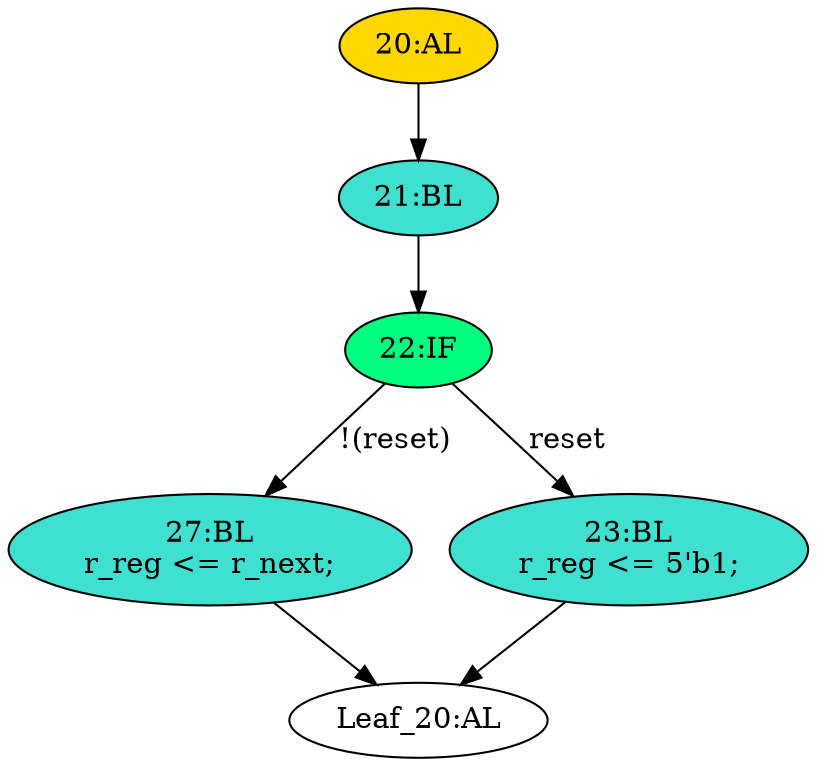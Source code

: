 strict digraph "" {
	node [label="\N"];
	"20:AL"	[ast="<pyverilog.vparser.ast.Always object at 0x7f496a1b41d0>",
		clk_sens=True,
		fillcolor=gold,
		label="20:AL",
		sens="['clk', 'reset']",
		statements="[]",
		style=filled,
		typ=Always,
		use_var="['reset', 'r_next']"];
	"21:BL"	[ast="<pyverilog.vparser.ast.Block object at 0x7f496a1b4350>",
		fillcolor=turquoise,
		label="21:BL",
		statements="[]",
		style=filled,
		typ=Block];
	"20:AL" -> "21:BL"	[cond="[]",
		lineno=None];
	"22:IF"	[ast="<pyverilog.vparser.ast.IfStatement object at 0x7f496a1b4390>",
		fillcolor=springgreen,
		label="22:IF",
		statements="[]",
		style=filled,
		typ=IfStatement];
	"21:BL" -> "22:IF"	[cond="[]",
		lineno=None];
	"27:BL"	[ast="<pyverilog.vparser.ast.Block object at 0x7f496a1b4410>",
		fillcolor=turquoise,
		label="27:BL
r_reg <= r_next;",
		statements="[<pyverilog.vparser.ast.NonblockingSubstitution object at 0x7f496a1b4450>]",
		style=filled,
		typ=Block];
	"22:IF" -> "27:BL"	[cond="['reset']",
		label="!(reset)",
		lineno=22];
	"23:BL"	[ast="<pyverilog.vparser.ast.Block object at 0x7f496a1b4610>",
		fillcolor=turquoise,
		label="23:BL
r_reg <= 5'b1;",
		statements="[<pyverilog.vparser.ast.NonblockingSubstitution object at 0x7f496a1b4650>]",
		style=filled,
		typ=Block];
	"22:IF" -> "23:BL"	[cond="['reset']",
		label=reset,
		lineno=22];
	"Leaf_20:AL"	[def_var="['r_reg']",
		label="Leaf_20:AL"];
	"27:BL" -> "Leaf_20:AL"	[cond="[]",
		lineno=None];
	"23:BL" -> "Leaf_20:AL"	[cond="[]",
		lineno=None];
}
